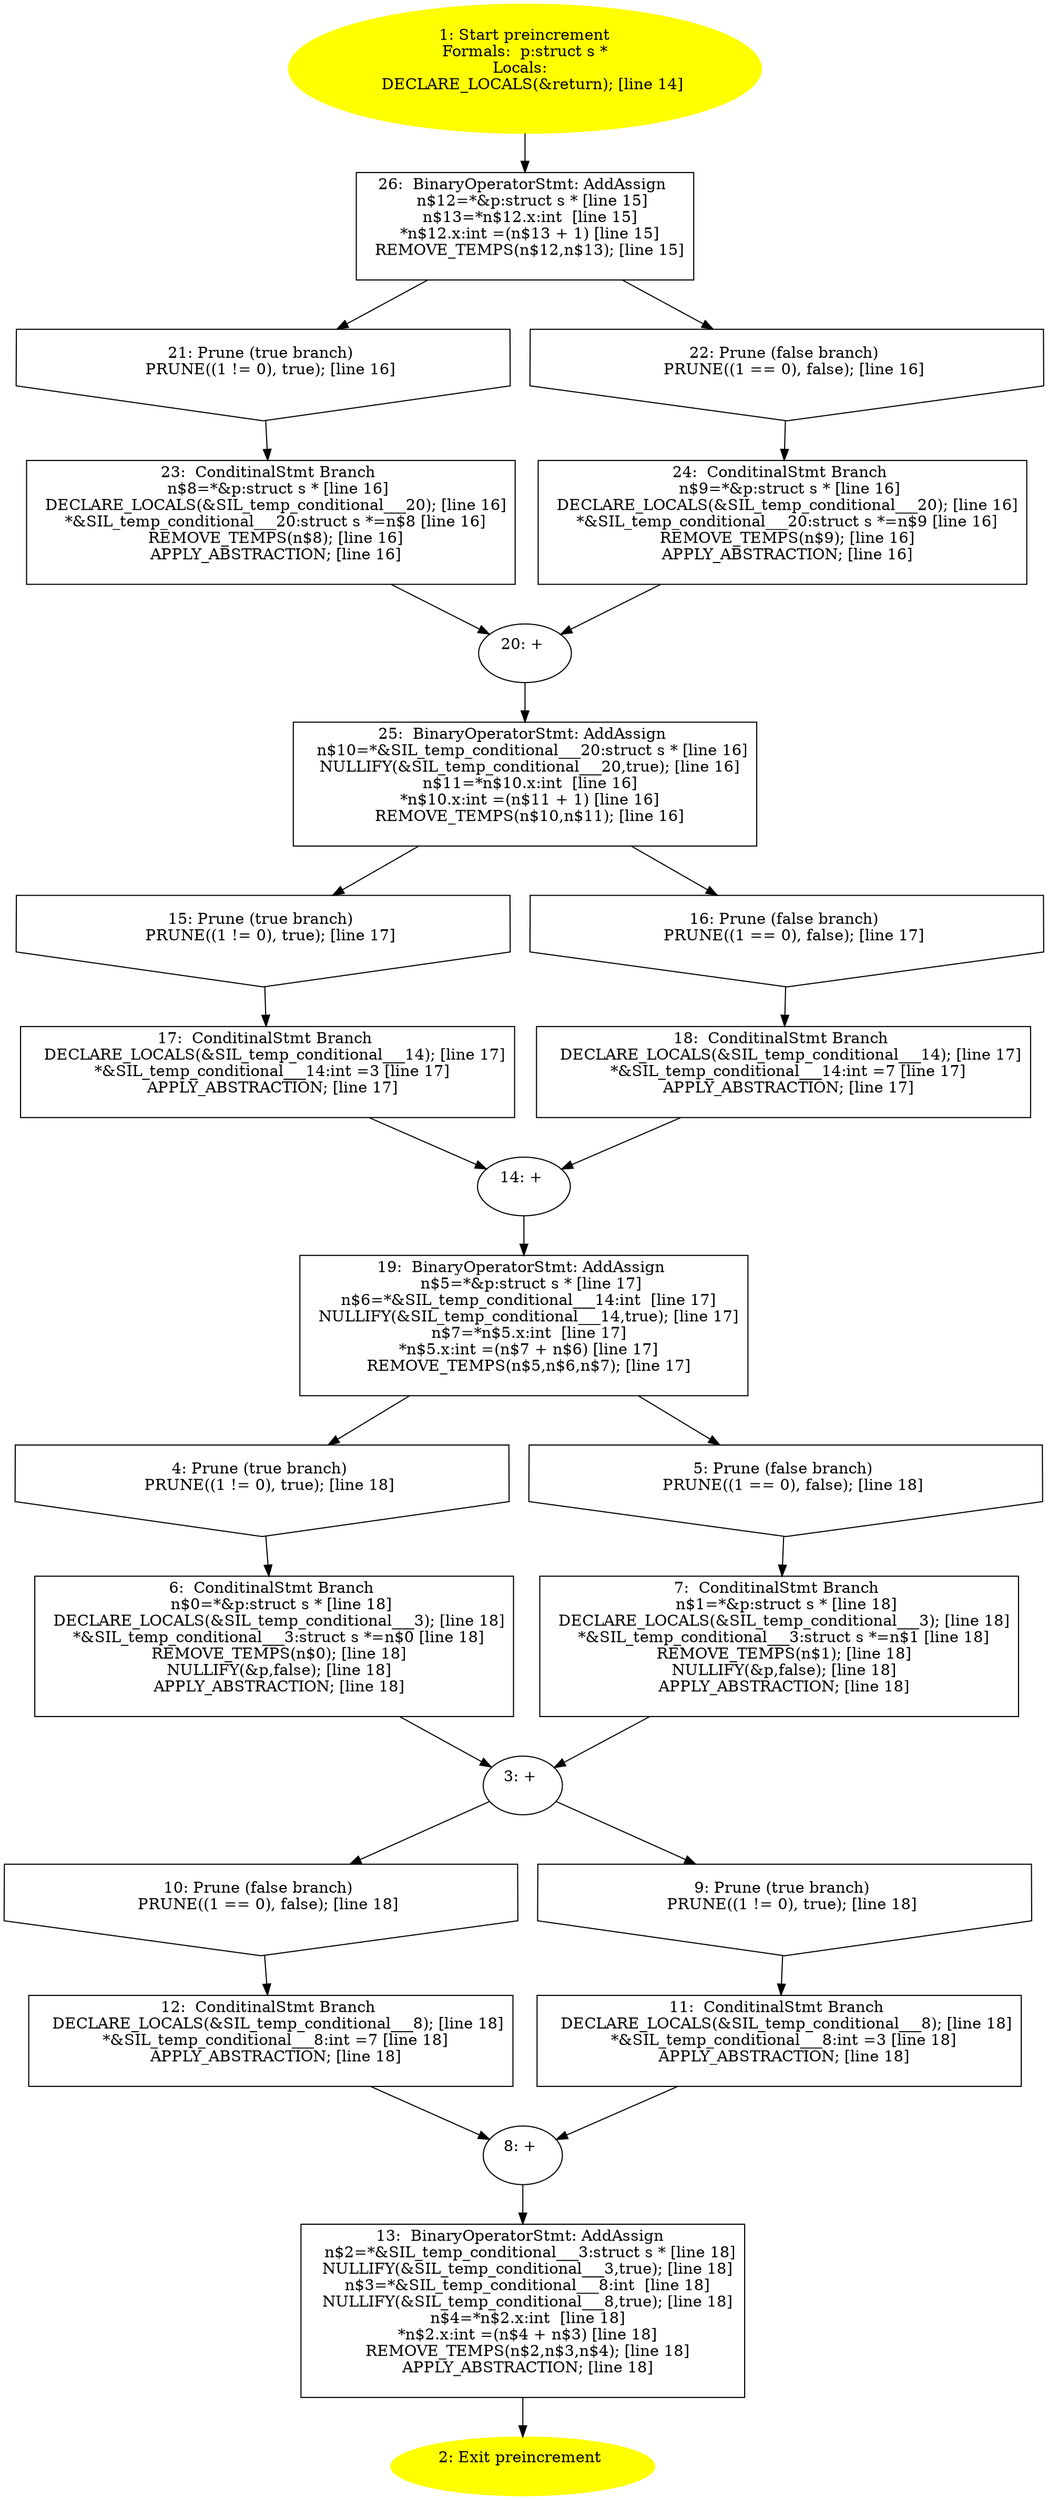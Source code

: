 digraph iCFG {
26 [label="26:  BinaryOperatorStmt: AddAssign \n   n$12=*&p:struct s * [line 15]\n  n$13=*n$12.x:int  [line 15]\n  *n$12.x:int =(n$13 + 1) [line 15]\n  REMOVE_TEMPS(n$12,n$13); [line 15]\n " shape="box"]
	

	 26 -> 21 ;
	 26 -> 22 ;
25 [label="25:  BinaryOperatorStmt: AddAssign \n   n$10=*&SIL_temp_conditional___20:struct s * [line 16]\n  NULLIFY(&SIL_temp_conditional___20,true); [line 16]\n  n$11=*n$10.x:int  [line 16]\n  *n$10.x:int =(n$11 + 1) [line 16]\n  REMOVE_TEMPS(n$10,n$11); [line 16]\n " shape="box"]
	

	 25 -> 15 ;
	 25 -> 16 ;
24 [label="24:  ConditinalStmt Branch \n   n$9=*&p:struct s * [line 16]\n  DECLARE_LOCALS(&SIL_temp_conditional___20); [line 16]\n  *&SIL_temp_conditional___20:struct s *=n$9 [line 16]\n  REMOVE_TEMPS(n$9); [line 16]\n  APPLY_ABSTRACTION; [line 16]\n " shape="box"]
	

	 24 -> 20 ;
23 [label="23:  ConditinalStmt Branch \n   n$8=*&p:struct s * [line 16]\n  DECLARE_LOCALS(&SIL_temp_conditional___20); [line 16]\n  *&SIL_temp_conditional___20:struct s *=n$8 [line 16]\n  REMOVE_TEMPS(n$8); [line 16]\n  APPLY_ABSTRACTION; [line 16]\n " shape="box"]
	

	 23 -> 20 ;
22 [label="22: Prune (false branch) \n   PRUNE((1 == 0), false); [line 16]\n " shape="invhouse"]
	

	 22 -> 24 ;
21 [label="21: Prune (true branch) \n   PRUNE((1 != 0), true); [line 16]\n " shape="invhouse"]
	

	 21 -> 23 ;
20 [label="20: + \n  " ]
	

	 20 -> 25 ;
19 [label="19:  BinaryOperatorStmt: AddAssign \n   n$5=*&p:struct s * [line 17]\n  n$6=*&SIL_temp_conditional___14:int  [line 17]\n  NULLIFY(&SIL_temp_conditional___14,true); [line 17]\n  n$7=*n$5.x:int  [line 17]\n  *n$5.x:int =(n$7 + n$6) [line 17]\n  REMOVE_TEMPS(n$5,n$6,n$7); [line 17]\n " shape="box"]
	

	 19 -> 4 ;
	 19 -> 5 ;
18 [label="18:  ConditinalStmt Branch \n   DECLARE_LOCALS(&SIL_temp_conditional___14); [line 17]\n  *&SIL_temp_conditional___14:int =7 [line 17]\n  APPLY_ABSTRACTION; [line 17]\n " shape="box"]
	

	 18 -> 14 ;
17 [label="17:  ConditinalStmt Branch \n   DECLARE_LOCALS(&SIL_temp_conditional___14); [line 17]\n  *&SIL_temp_conditional___14:int =3 [line 17]\n  APPLY_ABSTRACTION; [line 17]\n " shape="box"]
	

	 17 -> 14 ;
16 [label="16: Prune (false branch) \n   PRUNE((1 == 0), false); [line 17]\n " shape="invhouse"]
	

	 16 -> 18 ;
15 [label="15: Prune (true branch) \n   PRUNE((1 != 0), true); [line 17]\n " shape="invhouse"]
	

	 15 -> 17 ;
14 [label="14: + \n  " ]
	

	 14 -> 19 ;
13 [label="13:  BinaryOperatorStmt: AddAssign \n   n$2=*&SIL_temp_conditional___3:struct s * [line 18]\n  NULLIFY(&SIL_temp_conditional___3,true); [line 18]\n  n$3=*&SIL_temp_conditional___8:int  [line 18]\n  NULLIFY(&SIL_temp_conditional___8,true); [line 18]\n  n$4=*n$2.x:int  [line 18]\n  *n$2.x:int =(n$4 + n$3) [line 18]\n  REMOVE_TEMPS(n$2,n$3,n$4); [line 18]\n  APPLY_ABSTRACTION; [line 18]\n " shape="box"]
	

	 13 -> 2 ;
12 [label="12:  ConditinalStmt Branch \n   DECLARE_LOCALS(&SIL_temp_conditional___8); [line 18]\n  *&SIL_temp_conditional___8:int =7 [line 18]\n  APPLY_ABSTRACTION; [line 18]\n " shape="box"]
	

	 12 -> 8 ;
11 [label="11:  ConditinalStmt Branch \n   DECLARE_LOCALS(&SIL_temp_conditional___8); [line 18]\n  *&SIL_temp_conditional___8:int =3 [line 18]\n  APPLY_ABSTRACTION; [line 18]\n " shape="box"]
	

	 11 -> 8 ;
10 [label="10: Prune (false branch) \n   PRUNE((1 == 0), false); [line 18]\n " shape="invhouse"]
	

	 10 -> 12 ;
9 [label="9: Prune (true branch) \n   PRUNE((1 != 0), true); [line 18]\n " shape="invhouse"]
	

	 9 -> 11 ;
8 [label="8: + \n  " ]
	

	 8 -> 13 ;
7 [label="7:  ConditinalStmt Branch \n   n$1=*&p:struct s * [line 18]\n  DECLARE_LOCALS(&SIL_temp_conditional___3); [line 18]\n  *&SIL_temp_conditional___3:struct s *=n$1 [line 18]\n  REMOVE_TEMPS(n$1); [line 18]\n  NULLIFY(&p,false); [line 18]\n  APPLY_ABSTRACTION; [line 18]\n " shape="box"]
	

	 7 -> 3 ;
6 [label="6:  ConditinalStmt Branch \n   n$0=*&p:struct s * [line 18]\n  DECLARE_LOCALS(&SIL_temp_conditional___3); [line 18]\n  *&SIL_temp_conditional___3:struct s *=n$0 [line 18]\n  REMOVE_TEMPS(n$0); [line 18]\n  NULLIFY(&p,false); [line 18]\n  APPLY_ABSTRACTION; [line 18]\n " shape="box"]
	

	 6 -> 3 ;
5 [label="5: Prune (false branch) \n   PRUNE((1 == 0), false); [line 18]\n " shape="invhouse"]
	

	 5 -> 7 ;
4 [label="4: Prune (true branch) \n   PRUNE((1 != 0), true); [line 18]\n " shape="invhouse"]
	

	 4 -> 6 ;
3 [label="3: + \n  " ]
	

	 3 -> 9 ;
	 3 -> 10 ;
2 [label="2: Exit preincrement \n  " color=yellow style=filled]
	

1 [label="1: Start preincrement\nFormals:  p:struct s *\nLocals:  \n   DECLARE_LOCALS(&return); [line 14]\n " color=yellow style=filled]
	

	 1 -> 26 ;
}
